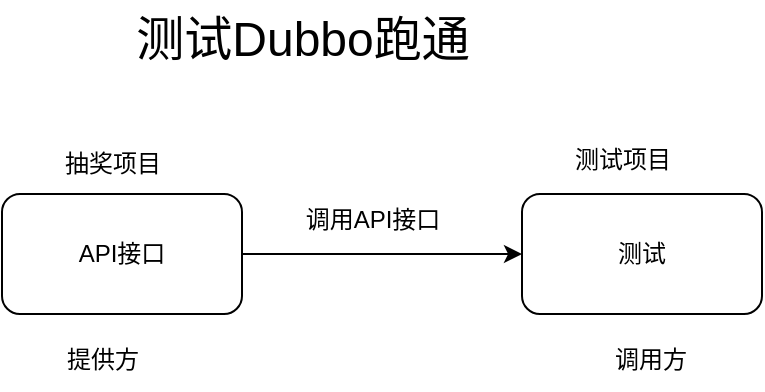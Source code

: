 <mxfile version="21.5.2" type="github">
  <diagram name="第 1 页" id="Y1W59oRGQmCsW75rp7W3">
    <mxGraphModel dx="699" dy="516" grid="1" gridSize="10" guides="1" tooltips="1" connect="1" arrows="1" fold="1" page="1" pageScale="1" pageWidth="827" pageHeight="1169" math="0" shadow="0">
      <root>
        <mxCell id="0" />
        <mxCell id="1" parent="0" />
        <mxCell id="apc6YmOUrmncQmm-v5s0-1" value="API接口" style="rounded=1;whiteSpace=wrap;html=1;" vertex="1" parent="1">
          <mxGeometry x="120" y="150" width="120" height="60" as="geometry" />
        </mxCell>
        <mxCell id="apc6YmOUrmncQmm-v5s0-2" value="&lt;font style=&quot;font-size: 24px;&quot;&gt;测试&lt;font style=&quot;&quot;&gt;Dubbo&lt;/font&gt;跑通&lt;/font&gt;" style="text;html=1;align=center;verticalAlign=middle;resizable=0;points=[];autosize=1;strokeColor=none;fillColor=none;" vertex="1" parent="1">
          <mxGeometry x="175" y="53" width="190" height="40" as="geometry" />
        </mxCell>
        <mxCell id="apc6YmOUrmncQmm-v5s0-3" value="抽奖项目" style="text;html=1;align=center;verticalAlign=middle;resizable=0;points=[];autosize=1;strokeColor=none;fillColor=none;" vertex="1" parent="1">
          <mxGeometry x="140" y="120" width="70" height="30" as="geometry" />
        </mxCell>
        <mxCell id="apc6YmOUrmncQmm-v5s0-4" value="测试" style="rounded=1;whiteSpace=wrap;html=1;" vertex="1" parent="1">
          <mxGeometry x="380" y="150" width="120" height="60" as="geometry" />
        </mxCell>
        <mxCell id="apc6YmOUrmncQmm-v5s0-5" value="" style="endArrow=classic;html=1;rounded=0;exitX=1;exitY=0.5;exitDx=0;exitDy=0;" edge="1" parent="1" source="apc6YmOUrmncQmm-v5s0-1">
          <mxGeometry width="50" height="50" relative="1" as="geometry">
            <mxPoint x="330" y="230" as="sourcePoint" />
            <mxPoint x="380" y="180" as="targetPoint" />
          </mxGeometry>
        </mxCell>
        <mxCell id="apc6YmOUrmncQmm-v5s0-6" value="测试项目" style="text;html=1;align=center;verticalAlign=middle;resizable=0;points=[];autosize=1;strokeColor=none;fillColor=none;" vertex="1" parent="1">
          <mxGeometry x="395" y="118" width="70" height="30" as="geometry" />
        </mxCell>
        <mxCell id="apc6YmOUrmncQmm-v5s0-7" value="调用API接口" style="text;html=1;align=center;verticalAlign=middle;resizable=0;points=[];autosize=1;strokeColor=none;fillColor=none;" vertex="1" parent="1">
          <mxGeometry x="260" y="148" width="90" height="30" as="geometry" />
        </mxCell>
        <mxCell id="apc6YmOUrmncQmm-v5s0-8" value="提供方" style="text;html=1;align=center;verticalAlign=middle;resizable=0;points=[];autosize=1;strokeColor=none;fillColor=none;" vertex="1" parent="1">
          <mxGeometry x="140" y="218" width="60" height="30" as="geometry" />
        </mxCell>
        <mxCell id="apc6YmOUrmncQmm-v5s0-9" value="调用方" style="text;html=1;align=center;verticalAlign=middle;resizable=0;points=[];autosize=1;strokeColor=none;fillColor=none;" vertex="1" parent="1">
          <mxGeometry x="414" y="218" width="60" height="30" as="geometry" />
        </mxCell>
      </root>
    </mxGraphModel>
  </diagram>
</mxfile>

